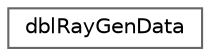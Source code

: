 digraph "Graphical Class Hierarchy"
{
 // LATEX_PDF_SIZE
  bgcolor="transparent";
  edge [fontname=Helvetica,fontsize=10,labelfontname=Helvetica,labelfontsize=10];
  node [fontname=Helvetica,fontsize=10,shape=box,height=0.2,width=0.4];
  rankdir="LR";
  Node0 [id="Node000000",label="dblRayGenData",height=0.2,width=0.4,color="grey40", fillcolor="white", style="filled",URL="$structdblRayGenData.html",tooltip=" "];
}
